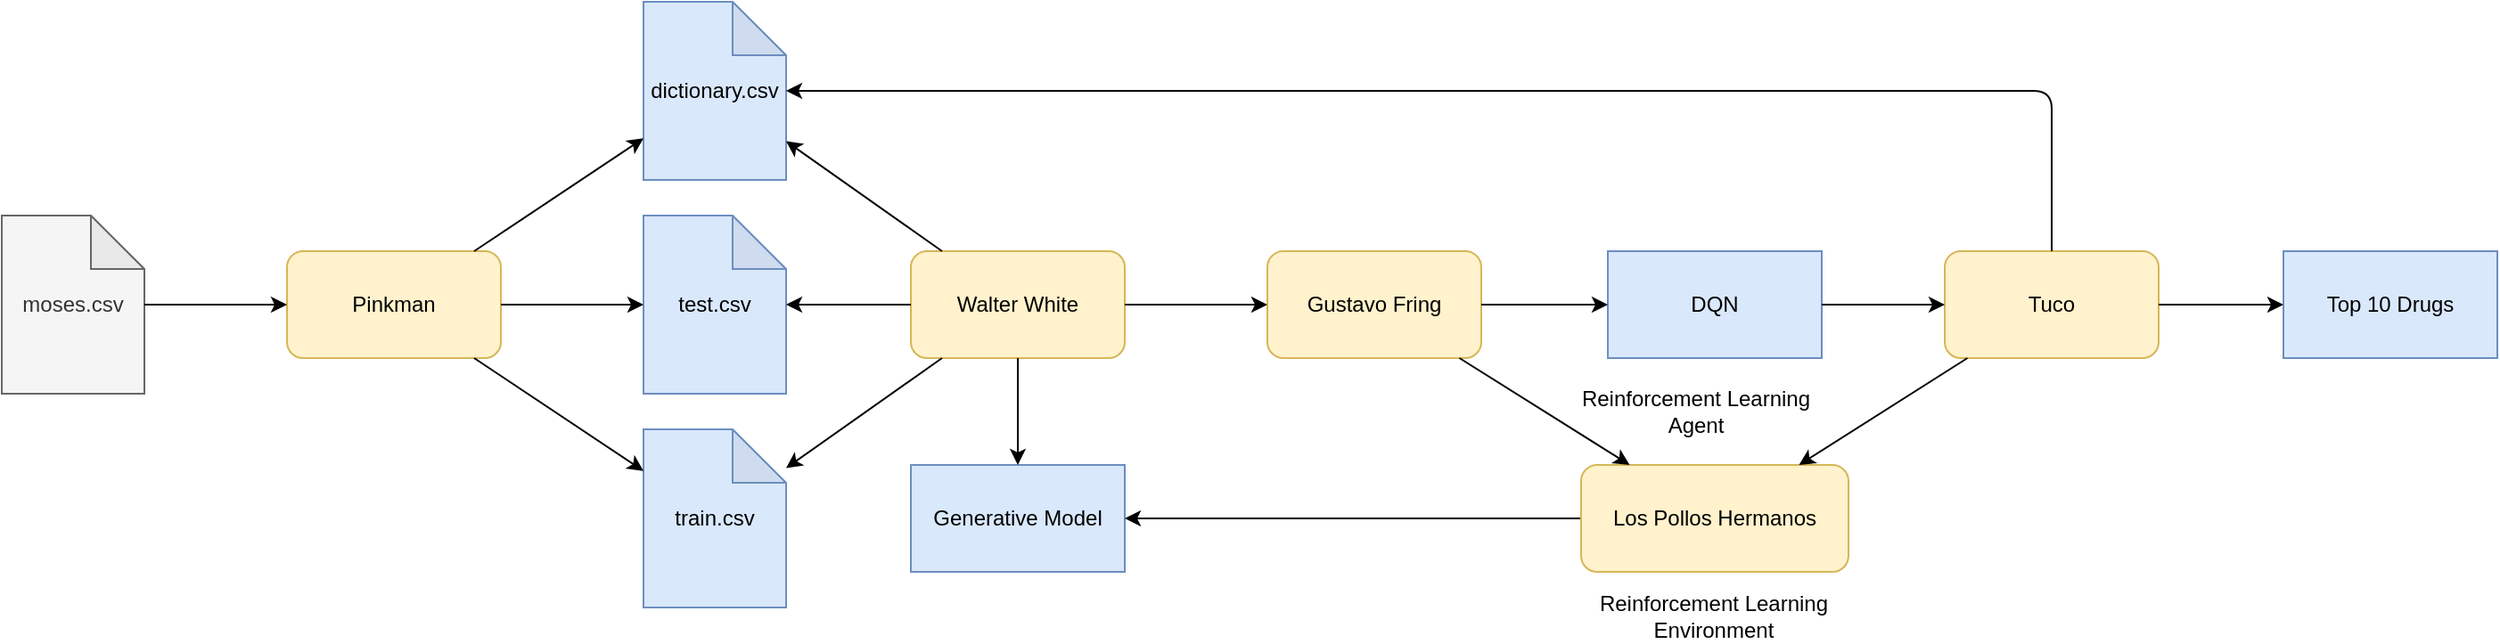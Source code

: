 <mxfile version="13.5.8" type="device"><diagram id="lCpyjEbsFqnp-hnuc7qD" name="Page-1"><mxGraphModel dx="1186" dy="685" grid="1" gridSize="10" guides="1" tooltips="1" connect="1" arrows="1" fold="1" page="1" pageScale="1" pageWidth="827" pageHeight="1169" math="0" shadow="0"><root><mxCell id="0"/><mxCell id="1" parent="0"/><mxCell id="JHBAndmmY0EpBkpFioSL-1" value="Pinkman" style="rounded=1;whiteSpace=wrap;html=1;fillColor=#fff2cc;strokeColor=#d6b656;" parent="1" vertex="1"><mxGeometry x="200" y="370" width="120" height="60" as="geometry"/></mxCell><mxCell id="JHBAndmmY0EpBkpFioSL-2" value="moses.csv" style="shape=note;whiteSpace=wrap;html=1;backgroundOutline=1;darkOpacity=0.05;fillColor=#f5f5f5;strokeColor=#666666;fontColor=#333333;" parent="1" vertex="1"><mxGeometry x="40" y="350" width="80" height="100" as="geometry"/></mxCell><mxCell id="JHBAndmmY0EpBkpFioSL-3" value="Walter White" style="rounded=1;whiteSpace=wrap;html=1;fillColor=#fff2cc;strokeColor=#d6b656;" parent="1" vertex="1"><mxGeometry x="550" y="370" width="120" height="60" as="geometry"/></mxCell><mxCell id="JHBAndmmY0EpBkpFioSL-10" value="dictionary.csv" style="shape=note;whiteSpace=wrap;html=1;backgroundOutline=1;darkOpacity=0.05;fillColor=#dae8fc;strokeColor=#6c8ebf;" parent="1" vertex="1"><mxGeometry x="400" y="230" width="80" height="100" as="geometry"/></mxCell><mxCell id="JHBAndmmY0EpBkpFioSL-11" value="train.csv" style="shape=note;whiteSpace=wrap;html=1;backgroundOutline=1;darkOpacity=0.05;fillColor=#dae8fc;strokeColor=#6c8ebf;" parent="1" vertex="1"><mxGeometry x="400" y="470" width="80" height="100" as="geometry"/></mxCell><mxCell id="JHBAndmmY0EpBkpFioSL-12" value="test.csv" style="shape=note;whiteSpace=wrap;html=1;backgroundOutline=1;darkOpacity=0.05;fillColor=#dae8fc;strokeColor=#6c8ebf;" parent="1" vertex="1"><mxGeometry x="400" y="350" width="80" height="100" as="geometry"/></mxCell><mxCell id="JHBAndmmY0EpBkpFioSL-14" value="" style="endArrow=classic;html=1;" parent="1" source="JHBAndmmY0EpBkpFioSL-2" target="JHBAndmmY0EpBkpFioSL-1" edge="1"><mxGeometry width="50" height="50" relative="1" as="geometry"><mxPoint x="180" y="310" as="sourcePoint"/><mxPoint x="230" y="260" as="targetPoint"/></mxGeometry></mxCell><mxCell id="JHBAndmmY0EpBkpFioSL-15" value="" style="endArrow=classic;html=1;" parent="1" source="JHBAndmmY0EpBkpFioSL-1" target="JHBAndmmY0EpBkpFioSL-12" edge="1"><mxGeometry width="50" height="50" relative="1" as="geometry"><mxPoint x="280" y="530" as="sourcePoint"/><mxPoint x="330" y="480" as="targetPoint"/></mxGeometry></mxCell><mxCell id="JHBAndmmY0EpBkpFioSL-16" value="" style="endArrow=classic;html=1;" parent="1" source="JHBAndmmY0EpBkpFioSL-1" target="JHBAndmmY0EpBkpFioSL-11" edge="1"><mxGeometry width="50" height="50" relative="1" as="geometry"><mxPoint x="280" y="520" as="sourcePoint"/><mxPoint x="330" y="470" as="targetPoint"/></mxGeometry></mxCell><mxCell id="JHBAndmmY0EpBkpFioSL-17" value="" style="endArrow=classic;html=1;" parent="1" source="JHBAndmmY0EpBkpFioSL-1" target="JHBAndmmY0EpBkpFioSL-10" edge="1"><mxGeometry width="50" height="50" relative="1" as="geometry"><mxPoint x="290" y="540" as="sourcePoint"/><mxPoint x="340" y="490" as="targetPoint"/></mxGeometry></mxCell><mxCell id="JHBAndmmY0EpBkpFioSL-18" value="" style="endArrow=classic;html=1;" parent="1" source="JHBAndmmY0EpBkpFioSL-3" target="JHBAndmmY0EpBkpFioSL-12" edge="1"><mxGeometry width="50" height="50" relative="1" as="geometry"><mxPoint x="530" y="520" as="sourcePoint"/><mxPoint x="580" y="470" as="targetPoint"/></mxGeometry></mxCell><mxCell id="JHBAndmmY0EpBkpFioSL-19" value="" style="endArrow=classic;html=1;" parent="1" source="JHBAndmmY0EpBkpFioSL-3" target="JHBAndmmY0EpBkpFioSL-10" edge="1"><mxGeometry width="50" height="50" relative="1" as="geometry"><mxPoint x="150" y="290" as="sourcePoint"/><mxPoint x="200" y="240" as="targetPoint"/></mxGeometry></mxCell><mxCell id="JHBAndmmY0EpBkpFioSL-20" value="" style="endArrow=classic;html=1;" parent="1" source="JHBAndmmY0EpBkpFioSL-3" target="JHBAndmmY0EpBkpFioSL-11" edge="1"><mxGeometry width="50" height="50" relative="1" as="geometry"><mxPoint x="560" y="580" as="sourcePoint"/><mxPoint x="610" y="530" as="targetPoint"/></mxGeometry></mxCell><mxCell id="JHBAndmmY0EpBkpFioSL-21" value="Generative Model" style="rounded=0;whiteSpace=wrap;html=1;fillColor=#dae8fc;strokeColor=#6c8ebf;" parent="1" vertex="1"><mxGeometry x="550" y="490" width="120" height="60" as="geometry"/></mxCell><mxCell id="JHBAndmmY0EpBkpFioSL-22" value="" style="endArrow=classic;html=1;" parent="1" source="JHBAndmmY0EpBkpFioSL-3" target="JHBAndmmY0EpBkpFioSL-21" edge="1"><mxGeometry width="50" height="50" relative="1" as="geometry"><mxPoint x="710" y="290" as="sourcePoint"/><mxPoint x="760" y="240" as="targetPoint"/></mxGeometry></mxCell><mxCell id="JHBAndmmY0EpBkpFioSL-23" value="Gustavo Fring" style="rounded=1;whiteSpace=wrap;html=1;fillColor=#fff2cc;strokeColor=#d6b656;" parent="1" vertex="1"><mxGeometry x="750" y="370" width="120" height="60" as="geometry"/></mxCell><mxCell id="JHBAndmmY0EpBkpFioSL-25" value="" style="endArrow=classic;html=1;" parent="1" source="JHBAndmmY0EpBkpFioSL-26" target="JHBAndmmY0EpBkpFioSL-21" edge="1"><mxGeometry width="50" height="50" relative="1" as="geometry"><mxPoint x="870" y="540" as="sourcePoint"/><mxPoint x="920" y="490" as="targetPoint"/></mxGeometry></mxCell><mxCell id="JHBAndmmY0EpBkpFioSL-26" value="Los Pollos Hermanos" style="rounded=1;whiteSpace=wrap;html=1;fillColor=#fff2cc;strokeColor=#d6b656;" parent="1" vertex="1"><mxGeometry x="926" y="490" width="150" height="60" as="geometry"/></mxCell><mxCell id="JHBAndmmY0EpBkpFioSL-27" value="" style="endArrow=classic;html=1;" parent="1" source="JHBAndmmY0EpBkpFioSL-23" target="JHBAndmmY0EpBkpFioSL-26" edge="1"><mxGeometry width="50" height="50" relative="1" as="geometry"><mxPoint x="880" y="570" as="sourcePoint"/><mxPoint x="930" y="520" as="targetPoint"/></mxGeometry></mxCell><mxCell id="JHBAndmmY0EpBkpFioSL-28" value="DQN" style="rounded=0;whiteSpace=wrap;html=1;fillColor=#dae8fc;strokeColor=#6c8ebf;" parent="1" vertex="1"><mxGeometry x="941" y="370" width="120" height="60" as="geometry"/></mxCell><mxCell id="JHBAndmmY0EpBkpFioSL-29" value="Tuco" style="rounded=1;whiteSpace=wrap;html=1;fillColor=#fff2cc;strokeColor=#d6b656;" parent="1" vertex="1"><mxGeometry x="1130" y="370" width="120" height="60" as="geometry"/></mxCell><mxCell id="JHBAndmmY0EpBkpFioSL-30" value="Top 10 Drugs" style="rounded=0;whiteSpace=wrap;html=1;fillColor=#dae8fc;strokeColor=#6c8ebf;" parent="1" vertex="1"><mxGeometry x="1320" y="370" width="120" height="60" as="geometry"/></mxCell><mxCell id="JHBAndmmY0EpBkpFioSL-31" value="" style="endArrow=classic;html=1;" parent="1" source="JHBAndmmY0EpBkpFioSL-23" target="JHBAndmmY0EpBkpFioSL-28" edge="1"><mxGeometry width="50" height="50" relative="1" as="geometry"><mxPoint x="950" y="630" as="sourcePoint"/><mxPoint x="1000" y="580" as="targetPoint"/></mxGeometry></mxCell><mxCell id="JHBAndmmY0EpBkpFioSL-32" value="" style="endArrow=classic;html=1;" parent="1" source="JHBAndmmY0EpBkpFioSL-28" target="JHBAndmmY0EpBkpFioSL-29" edge="1"><mxGeometry width="50" height="50" relative="1" as="geometry"><mxPoint x="920" y="630" as="sourcePoint"/><mxPoint x="970" y="580" as="targetPoint"/></mxGeometry></mxCell><mxCell id="JHBAndmmY0EpBkpFioSL-33" value="" style="endArrow=classic;html=1;" parent="1" source="JHBAndmmY0EpBkpFioSL-29" target="JHBAndmmY0EpBkpFioSL-26" edge="1"><mxGeometry width="50" height="50" relative="1" as="geometry"><mxPoint x="1420" y="560" as="sourcePoint"/><mxPoint x="1470" y="510" as="targetPoint"/></mxGeometry></mxCell><mxCell id="JHBAndmmY0EpBkpFioSL-34" value="" style="endArrow=classic;html=1;" parent="1" source="JHBAndmmY0EpBkpFioSL-29" target="JHBAndmmY0EpBkpFioSL-30" edge="1"><mxGeometry width="50" height="50" relative="1" as="geometry"><mxPoint x="1170" y="660" as="sourcePoint"/><mxPoint x="1220" y="610" as="targetPoint"/></mxGeometry></mxCell><mxCell id="JHBAndmmY0EpBkpFioSL-35" value="" style="endArrow=classic;html=1;" parent="1" source="JHBAndmmY0EpBkpFioSL-29" target="JHBAndmmY0EpBkpFioSL-10" edge="1"><mxGeometry width="50" height="50" relative="1" as="geometry"><mxPoint x="1000" y="620" as="sourcePoint"/><mxPoint x="1050" y="570" as="targetPoint"/><Array as="points"><mxPoint x="1190" y="280"/></Array></mxGeometry></mxCell><mxCell id="D8iJNls6HLIGgzeE2pAy-1" value="Reinforcement Learning&lt;br&gt;Environment" style="text;html=1;strokeColor=none;fillColor=none;align=center;verticalAlign=middle;whiteSpace=wrap;rounded=0;" parent="1" vertex="1"><mxGeometry x="926" y="565" width="149" height="20" as="geometry"/></mxCell><mxCell id="D8iJNls6HLIGgzeE2pAy-2" value="Reinforcement Learning&lt;br&gt;Agent" style="text;html=1;strokeColor=none;fillColor=none;align=center;verticalAlign=middle;whiteSpace=wrap;rounded=0;" parent="1" vertex="1"><mxGeometry x="915.5" y="450" width="149" height="20" as="geometry"/></mxCell><mxCell id="J-S-tV5RIICR7wy1b4JF-1" value="" style="endArrow=classic;html=1;exitX=1;exitY=0.5;exitDx=0;exitDy=0;" edge="1" parent="1" source="JHBAndmmY0EpBkpFioSL-3" target="JHBAndmmY0EpBkpFioSL-23"><mxGeometry width="50" height="50" relative="1" as="geometry"><mxPoint x="910" y="580" as="sourcePoint"/><mxPoint x="960" y="530" as="targetPoint"/></mxGeometry></mxCell></root></mxGraphModel></diagram></mxfile>